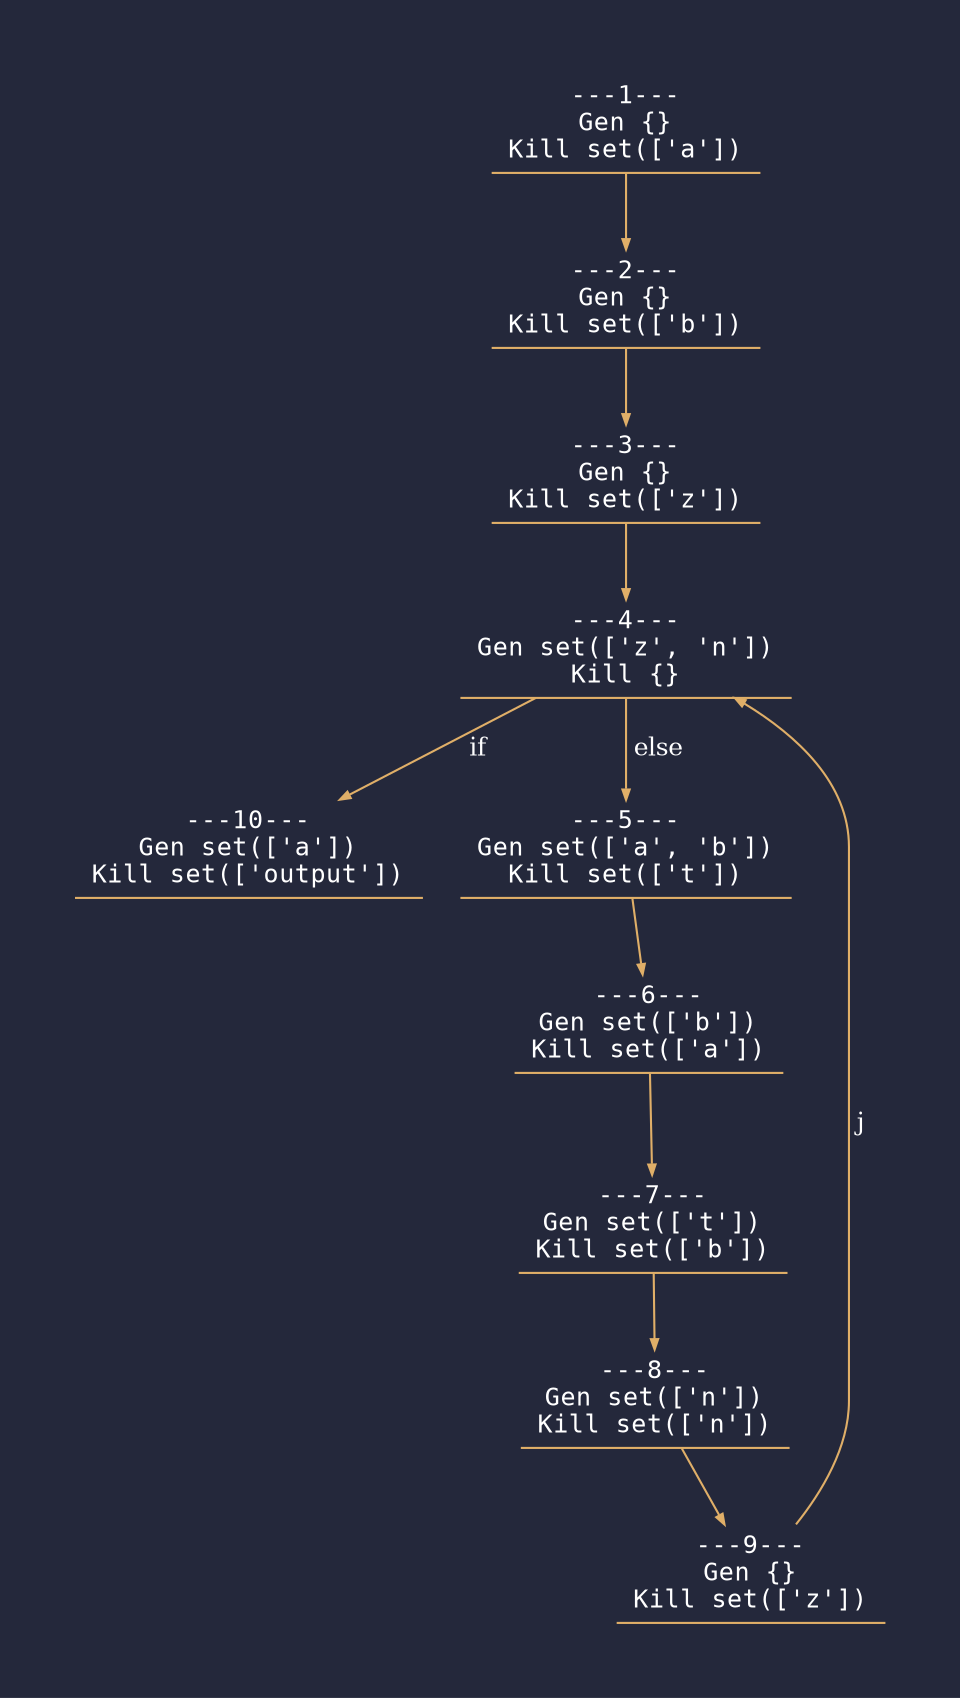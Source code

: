 digraph "fib.cfg" {
	graph [bgcolor="#24283B" pad=0.5]
	node [color="#E0AF68" fontcolor="#ffffff" fontname="Hack, monospace" fontsize=12 shape=underline]
	edge [arrowsize=0.5 color="#E0AF68" fontcolor="#ffffff" fontsize=12]
	"---2---
Gen {}
Kill set(['b'])"
	"---4---
Gen set(['z', 'n'])
Kill {}"
	"---3---
Gen {}
Kill set(['z'])"
	"---6---
Gen set(['b'])
Kill set(['a'])"
	"---10---
Gen set(['a'])
Kill set(['output'])"
	"---5---
Gen set(['a', 'b'])
Kill set(['t'])"
	"---8---
Gen set(['n'])
Kill set(['n'])"
	"---7---
Gen set(['t'])
Kill set(['b'])"
	"---4---
Gen set(['z', 'n'])
Kill {}"
	"---9---
Gen {}
Kill set(['z'])"
	"---1---
Gen {}
Kill set(['a'])" -> "---2---
Gen {}
Kill set(['b'])" [label=""]
	"---3---
Gen {}
Kill set(['z'])" -> "---4---
Gen set(['z', 'n'])
Kill {}" [label=""]
	"---2---
Gen {}
Kill set(['b'])" -> "---3---
Gen {}
Kill set(['z'])" [label=""]
	"---5---
Gen set(['a', 'b'])
Kill set(['t'])" -> "---6---
Gen set(['b'])
Kill set(['a'])" [label=""]
	"---4---
Gen set(['z', 'n'])
Kill {}" -> "---10---
Gen set(['a'])
Kill set(['output'])" [label=" if "]
	"---4---
Gen set(['z', 'n'])
Kill {}" -> "---5---
Gen set(['a', 'b'])
Kill set(['t'])" [label=" else "]
	"---7---
Gen set(['t'])
Kill set(['b'])" -> "---8---
Gen set(['n'])
Kill set(['n'])" [label=""]
	"---6---
Gen set(['b'])
Kill set(['a'])" -> "---7---
Gen set(['t'])
Kill set(['b'])" [label=""]
	"---9---
Gen {}
Kill set(['z'])" -> "---4---
Gen set(['z', 'n'])
Kill {}" [label=" j "]
	"---8---
Gen set(['n'])
Kill set(['n'])" -> "---9---
Gen {}
Kill set(['z'])" [label=""]
}
